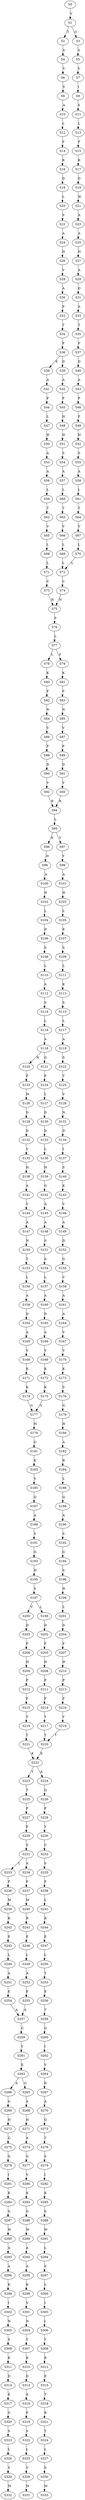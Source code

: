 strict digraph  {
	S0 -> S1 [ label = V ];
	S1 -> S2 [ label = T ];
	S1 -> S3 [ label = G ];
	S2 -> S4 [ label = S ];
	S3 -> S5 [ label = S ];
	S4 -> S6 [ label = V ];
	S5 -> S7 [ label = V ];
	S6 -> S8 [ label = S ];
	S7 -> S9 [ label = I ];
	S8 -> S10 [ label = A ];
	S9 -> S11 [ label = S ];
	S10 -> S12 [ label = L ];
	S11 -> S13 [ label = L ];
	S12 -> S14 [ label = F ];
	S13 -> S15 [ label = F ];
	S14 -> S16 [ label = K ];
	S15 -> S17 [ label = K ];
	S16 -> S18 [ label = D ];
	S17 -> S19 [ label = D ];
	S18 -> S20 [ label = L ];
	S19 -> S21 [ label = W ];
	S20 -> S22 [ label = S ];
	S21 -> S23 [ label = A ];
	S22 -> S24 [ label = A ];
	S23 -> S25 [ label = A ];
	S24 -> S26 [ label = H ];
	S25 -> S27 [ label = H ];
	S26 -> S28 [ label = V ];
	S27 -> S29 [ label = A ];
	S28 -> S30 [ label = A ];
	S29 -> S31 [ label = D ];
	S30 -> S32 [ label = P ];
	S31 -> S33 [ label = A ];
	S32 -> S34 [ label = T ];
	S33 -> S35 [ label = T ];
	S34 -> S36 [ label = F ];
	S35 -> S37 [ label = F ];
	S36 -> S38 [ label = E ];
	S36 -> S39 [ label = D ];
	S37 -> S40 [ label = D ];
	S38 -> S41 [ label = A ];
	S39 -> S42 [ label = A ];
	S40 -> S43 [ label = A ];
	S41 -> S44 [ label = P ];
	S42 -> S45 [ label = P ];
	S43 -> S46 [ label = P ];
	S44 -> S47 [ label = L ];
	S45 -> S48 [ label = H ];
	S46 -> S49 [ label = F ];
	S47 -> S50 [ label = H ];
	S48 -> S51 [ label = H ];
	S49 -> S52 [ label = H ];
	S50 -> S53 [ label = A ];
	S51 -> S54 [ label = S ];
	S52 -> S55 [ label = S ];
	S53 -> S56 [ label = A ];
	S54 -> S57 [ label = A ];
	S55 -> S58 [ label = A ];
	S56 -> S59 [ label = L ];
	S57 -> S60 [ label = L ];
	S58 -> S61 [ label = L ];
	S59 -> S62 [ label = T ];
	S60 -> S63 [ label = T ];
	S61 -> S64 [ label = T ];
	S62 -> S65 [ label = V ];
	S63 -> S66 [ label = V ];
	S64 -> S67 [ label = V ];
	S65 -> S68 [ label = L ];
	S66 -> S69 [ label = L ];
	S67 -> S70 [ label = L ];
	S68 -> S71 [ label = L ];
	S69 -> S72 [ label = L ];
	S70 -> S72 [ label = L ];
	S71 -> S73 [ label = C ];
	S72 -> S74 [ label = C ];
	S73 -> S75 [ label = H ];
	S74 -> S75 [ label = H ];
	S75 -> S76 [ label = S ];
	S76 -> S77 [ label = L ];
	S77 -> S78 [ label = L ];
	S77 -> S79 [ label = F ];
	S78 -> S80 [ label = K ];
	S79 -> S81 [ label = K ];
	S80 -> S82 [ label = F ];
	S81 -> S83 [ label = F ];
	S82 -> S84 [ label = N ];
	S83 -> S85 [ label = N ];
	S84 -> S86 [ label = V ];
	S85 -> S87 [ label = V ];
	S86 -> S88 [ label = P ];
	S87 -> S89 [ label = P ];
	S88 -> S90 [ label = D ];
	S89 -> S91 [ label = D ];
	S90 -> S92 [ label = V ];
	S91 -> S93 [ label = V ];
	S92 -> S94 [ label = R ];
	S93 -> S94 [ label = R ];
	S94 -> S95 [ label = L ];
	S95 -> S96 [ label = K ];
	S95 -> S97 [ label = V ];
	S96 -> S98 [ label = H ];
	S97 -> S99 [ label = Y ];
	S98 -> S100 [ label = A ];
	S99 -> S101 [ label = A ];
	S100 -> S102 [ label = H ];
	S101 -> S103 [ label = H ];
	S102 -> S104 [ label = L ];
	S103 -> S105 [ label = L ];
	S104 -> S106 [ label = D ];
	S105 -> S107 [ label = E ];
	S106 -> S108 [ label = S ];
	S107 -> S109 [ label = S ];
	S108 -> S110 [ label = L ];
	S109 -> S111 [ label = L ];
	S110 -> S112 [ label = A ];
	S111 -> S113 [ label = K ];
	S112 -> S114 [ label = S ];
	S113 -> S115 [ label = S ];
	S114 -> S116 [ label = L ];
	S115 -> S117 [ label = L ];
	S116 -> S118 [ label = A ];
	S117 -> S119 [ label = A ];
	S118 -> S120 [ label = N ];
	S118 -> S121 [ label = G ];
	S119 -> S122 [ label = S ];
	S120 -> S123 [ label = P ];
	S121 -> S124 [ label = P ];
	S122 -> S125 [ label = T ];
	S123 -> S126 [ label = M ];
	S124 -> S127 [ label = L ];
	S125 -> S128 [ label = V ];
	S126 -> S129 [ label = D ];
	S127 -> S130 [ label = D ];
	S128 -> S131 [ label = N ];
	S129 -> S132 [ label = D ];
	S130 -> S133 [ label = D ];
	S131 -> S134 [ label = D ];
	S132 -> S135 [ label = V ];
	S133 -> S136 [ label = L ];
	S134 -> S137 [ label = I ];
	S135 -> S138 [ label = H ];
	S136 -> S139 [ label = H ];
	S137 -> S140 [ label = S ];
	S138 -> S141 [ label = A ];
	S139 -> S142 [ label = G ];
	S140 -> S143 [ label = K ];
	S141 -> S144 [ label = V ];
	S142 -> S145 [ label = A ];
	S143 -> S146 [ label = V ];
	S144 -> S147 [ label = A ];
	S145 -> S148 [ label = A ];
	S146 -> S149 [ label = A ];
	S147 -> S150 [ label = N ];
	S148 -> S151 [ label = S ];
	S149 -> S152 [ label = D ];
	S150 -> S153 [ label = T ];
	S151 -> S154 [ label = A ];
	S152 -> S155 [ label = G ];
	S153 -> S156 [ label = L ];
	S154 -> S157 [ label = L ];
	S155 -> S158 [ label = V ];
	S156 -> S159 [ label = A ];
	S157 -> S160 [ label = A ];
	S158 -> S161 [ label = A ];
	S159 -> S162 [ label = D ];
	S160 -> S163 [ label = D ];
	S161 -> S164 [ label = A ];
	S162 -> S165 [ label = A ];
	S163 -> S166 [ label = A ];
	S164 -> S167 [ label = V ];
	S165 -> S168 [ label = V ];
	S166 -> S169 [ label = V ];
	S167 -> S170 [ label = V ];
	S168 -> S171 [ label = K ];
	S169 -> S172 [ label = K ];
	S170 -> S173 [ label = K ];
	S171 -> S174 [ label = K ];
	S172 -> S175 [ label = K ];
	S173 -> S176 [ label = S ];
	S174 -> S177 [ label = G ];
	S175 -> S177 [ label = G ];
	S176 -> S178 [ label = G ];
	S177 -> S179 [ label = H ];
	S178 -> S180 [ label = H ];
	S179 -> S181 [ label = G ];
	S180 -> S182 [ label = A ];
	S181 -> S183 [ label = K ];
	S182 -> S184 [ label = R ];
	S183 -> S185 [ label = V ];
	S184 -> S186 [ label = L ];
	S185 -> S187 [ label = Q ];
	S186 -> S188 [ label = Q ];
	S187 -> S189 [ label = A ];
	S188 -> S190 [ label = A ];
	S189 -> S191 [ label = S ];
	S190 -> S192 [ label = S ];
	S191 -> S193 [ label = G ];
	S192 -> S194 [ label = G ];
	S193 -> S195 [ label = H ];
	S194 -> S196 [ label = S ];
	S195 -> S197 [ label = S ];
	S196 -> S198 [ label = H ];
	S197 -> S199 [ label = L ];
	S197 -> S200 [ label = V ];
	S198 -> S201 [ label = L ];
	S199 -> S202 [ label = D ];
	S200 -> S203 [ label = D ];
	S201 -> S204 [ label = D ];
	S202 -> S205 [ label = F ];
	S203 -> S206 [ label = F ];
	S204 -> S207 [ label = F ];
	S205 -> S208 [ label = H ];
	S206 -> S209 [ label = H ];
	S207 -> S210 [ label = H ];
	S208 -> S211 [ label = P ];
	S209 -> S212 [ label = P ];
	S210 -> S213 [ label = P ];
	S211 -> S214 [ label = F ];
	S212 -> S215 [ label = F ];
	S213 -> S216 [ label = F ];
	S214 -> S217 [ label = Y ];
	S215 -> S218 [ label = Y ];
	S216 -> S219 [ label = Y ];
	S217 -> S220 [ label = T ];
	S218 -> S221 [ label = T ];
	S219 -> S220 [ label = T ];
	S220 -> S222 [ label = K ];
	S221 -> S222 [ label = K ];
	S222 -> S223 [ label = T ];
	S222 -> S224 [ label = A ];
	S223 -> S225 [ label = T ];
	S224 -> S226 [ label = Q ];
	S225 -> S227 [ label = P ];
	S226 -> S228 [ label = P ];
	S227 -> S229 [ label = F ];
	S228 -> S230 [ label = Y ];
	S229 -> S231 [ label = S ];
	S230 -> S232 [ label = C ];
	S231 -> S233 [ label = L ];
	S231 -> S234 [ label = A ];
	S232 -> S235 [ label = S ];
	S233 -> S236 [ label = F ];
	S234 -> S237 [ label = F ];
	S235 -> S238 [ label = F ];
	S236 -> S239 [ label = M ];
	S237 -> S240 [ label = M ];
	S238 -> S241 [ label = L ];
	S239 -> S242 [ label = R ];
	S240 -> S243 [ label = R ];
	S241 -> S244 [ label = R ];
	S242 -> S245 [ label = E ];
	S243 -> S246 [ label = E ];
	S244 -> S247 [ label = E ];
	S245 -> S248 [ label = L ];
	S246 -> S249 [ label = L ];
	S247 -> S250 [ label = L ];
	S248 -> S251 [ label = A ];
	S249 -> S252 [ label = A ];
	S250 -> S253 [ label = T ];
	S251 -> S254 [ label = E ];
	S252 -> S255 [ label = E ];
	S253 -> S256 [ label = E ];
	S254 -> S257 [ label = A ];
	S255 -> S257 [ label = A ];
	S256 -> S258 [ label = T ];
	S257 -> S259 [ label = G ];
	S258 -> S260 [ label = G ];
	S259 -> S261 [ label = Y ];
	S260 -> S262 [ label = I ];
	S261 -> S263 [ label = E ];
	S262 -> S264 [ label = V ];
	S263 -> S265 [ label = G ];
	S263 -> S266 [ label = A ];
	S264 -> S267 [ label = D ];
	S265 -> S268 [ label = A ];
	S266 -> S269 [ label = G ];
	S267 -> S270 [ label = A ];
	S268 -> S271 [ label = H ];
	S269 -> S272 [ label = H ];
	S270 -> S273 [ label = Q ];
	S271 -> S274 [ label = A ];
	S272 -> S275 [ label = G ];
	S273 -> S276 [ label = T ];
	S274 -> S277 [ label = G ];
	S275 -> S278 [ label = G ];
	S276 -> S279 [ label = S ];
	S277 -> S280 [ label = V ];
	S278 -> S281 [ label = I ];
	S279 -> S282 [ label = I ];
	S280 -> S283 [ label = K ];
	S281 -> S284 [ label = K ];
	S282 -> S285 [ label = K ];
	S283 -> S286 [ label = G ];
	S284 -> S287 [ label = G ];
	S285 -> S288 [ label = S ];
	S286 -> S289 [ label = W ];
	S287 -> S290 [ label = W ];
	S288 -> S291 [ label = W ];
	S289 -> S292 [ label = A ];
	S290 -> S293 [ label = A ];
	S291 -> S294 [ label = L ];
	S292 -> S295 [ label = A ];
	S293 -> S296 [ label = A ];
	S294 -> S297 [ label = S ];
	S295 -> S298 [ label = K ];
	S296 -> S299 [ label = K ];
	S297 -> S300 [ label = L ];
	S298 -> S301 [ label = V ];
	S299 -> S302 [ label = I ];
	S300 -> S303 [ label = I ];
	S301 -> S304 [ label = N ];
	S302 -> S305 [ label = N ];
	S303 -> S306 [ label = I ];
	S304 -> S307 [ label = T ];
	S305 -> S308 [ label = S ];
	S306 -> S309 [ label = T ];
	S307 -> S310 [ label = K ];
	S308 -> S311 [ label = K ];
	S309 -> S312 [ label = R ];
	S310 -> S313 [ label = D ];
	S311 -> S314 [ label = D ];
	S312 -> S315 [ label = E ];
	S313 -> S316 [ label = A ];
	S314 -> S317 [ label = E ];
	S315 -> S318 [ label = T ];
	S316 -> S319 [ label = P ];
	S317 -> S320 [ label = G ];
	S318 -> S321 [ label = R ];
	S319 -> S322 [ label = S ];
	S320 -> S323 [ label = S ];
	S321 -> S324 [ label = T ];
	S322 -> S325 [ label = L ];
	S323 -> S326 [ label = L ];
	S324 -> S327 [ label = L ];
	S325 -> S328 [ label = V ];
	S326 -> S329 [ label = V ];
	S327 -> S330 [ label = S ];
	S328 -> S331 [ label = M ];
	S329 -> S332 [ label = M ];
	S330 -> S333 [ label = M ];
}
